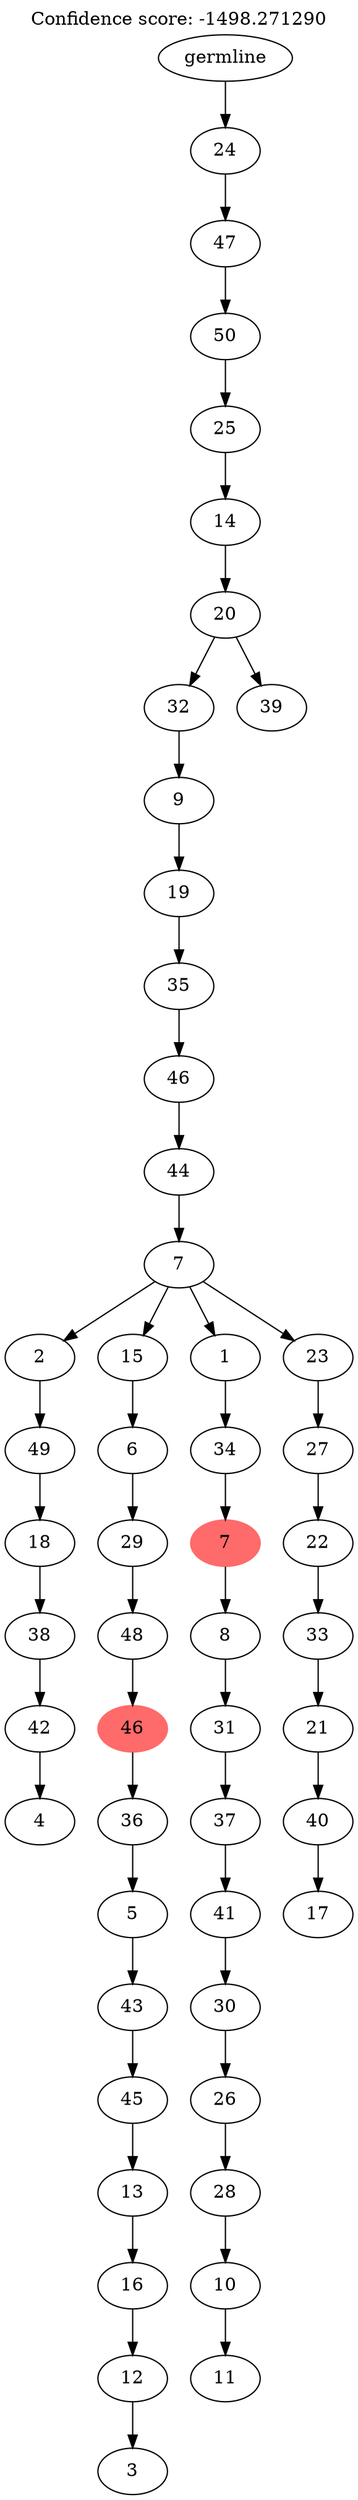 digraph g {
	"51" -> "52";
	"52" [label="4"];
	"50" -> "51";
	"51" [label="42"];
	"49" -> "50";
	"50" [label="38"];
	"48" -> "49";
	"49" [label="18"];
	"47" -> "48";
	"48" [label="49"];
	"45" -> "46";
	"46" [label="3"];
	"44" -> "45";
	"45" [label="12"];
	"43" -> "44";
	"44" [label="16"];
	"42" -> "43";
	"43" [label="13"];
	"41" -> "42";
	"42" [label="45"];
	"40" -> "41";
	"41" [label="43"];
	"39" -> "40";
	"40" [label="5"];
	"38" -> "39";
	"39" [label="36"];
	"37" -> "38";
	"38" [color=indianred1, style=filled, label="46"];
	"36" -> "37";
	"37" [label="48"];
	"35" -> "36";
	"36" [label="29"];
	"34" -> "35";
	"35" [label="6"];
	"32" -> "33";
	"33" [label="11"];
	"31" -> "32";
	"32" [label="10"];
	"30" -> "31";
	"31" [label="28"];
	"29" -> "30";
	"30" [label="26"];
	"28" -> "29";
	"29" [label="30"];
	"27" -> "28";
	"28" [label="41"];
	"26" -> "27";
	"27" [label="37"];
	"25" -> "26";
	"26" [label="31"];
	"24" -> "25";
	"25" [label="8"];
	"23" -> "24";
	"24" [color=indianred1, style=filled, label="7"];
	"22" -> "23";
	"23" [label="34"];
	"20" -> "21";
	"21" [label="17"];
	"19" -> "20";
	"20" [label="40"];
	"18" -> "19";
	"19" [label="21"];
	"17" -> "18";
	"18" [label="33"];
	"16" -> "17";
	"17" [label="22"];
	"15" -> "16";
	"16" [label="27"];
	"14" -> "15";
	"15" [label="23"];
	"14" -> "22";
	"22" [label="1"];
	"14" -> "34";
	"34" [label="15"];
	"14" -> "47";
	"47" [label="2"];
	"13" -> "14";
	"14" [label="7"];
	"12" -> "13";
	"13" [label="44"];
	"11" -> "12";
	"12" [label="46"];
	"10" -> "11";
	"11" [label="35"];
	"9" -> "10";
	"10" [label="19"];
	"8" -> "9";
	"9" [label="9"];
	"6" -> "7";
	"7" [label="39"];
	"6" -> "8";
	"8" [label="32"];
	"5" -> "6";
	"6" [label="20"];
	"4" -> "5";
	"5" [label="14"];
	"3" -> "4";
	"4" [label="25"];
	"2" -> "3";
	"3" [label="50"];
	"1" -> "2";
	"2" [label="47"];
	"0" -> "1";
	"1" [label="24"];
	"0" [label="germline"];
	labelloc="t";
	label="Confidence score: -1498.271290";
}
